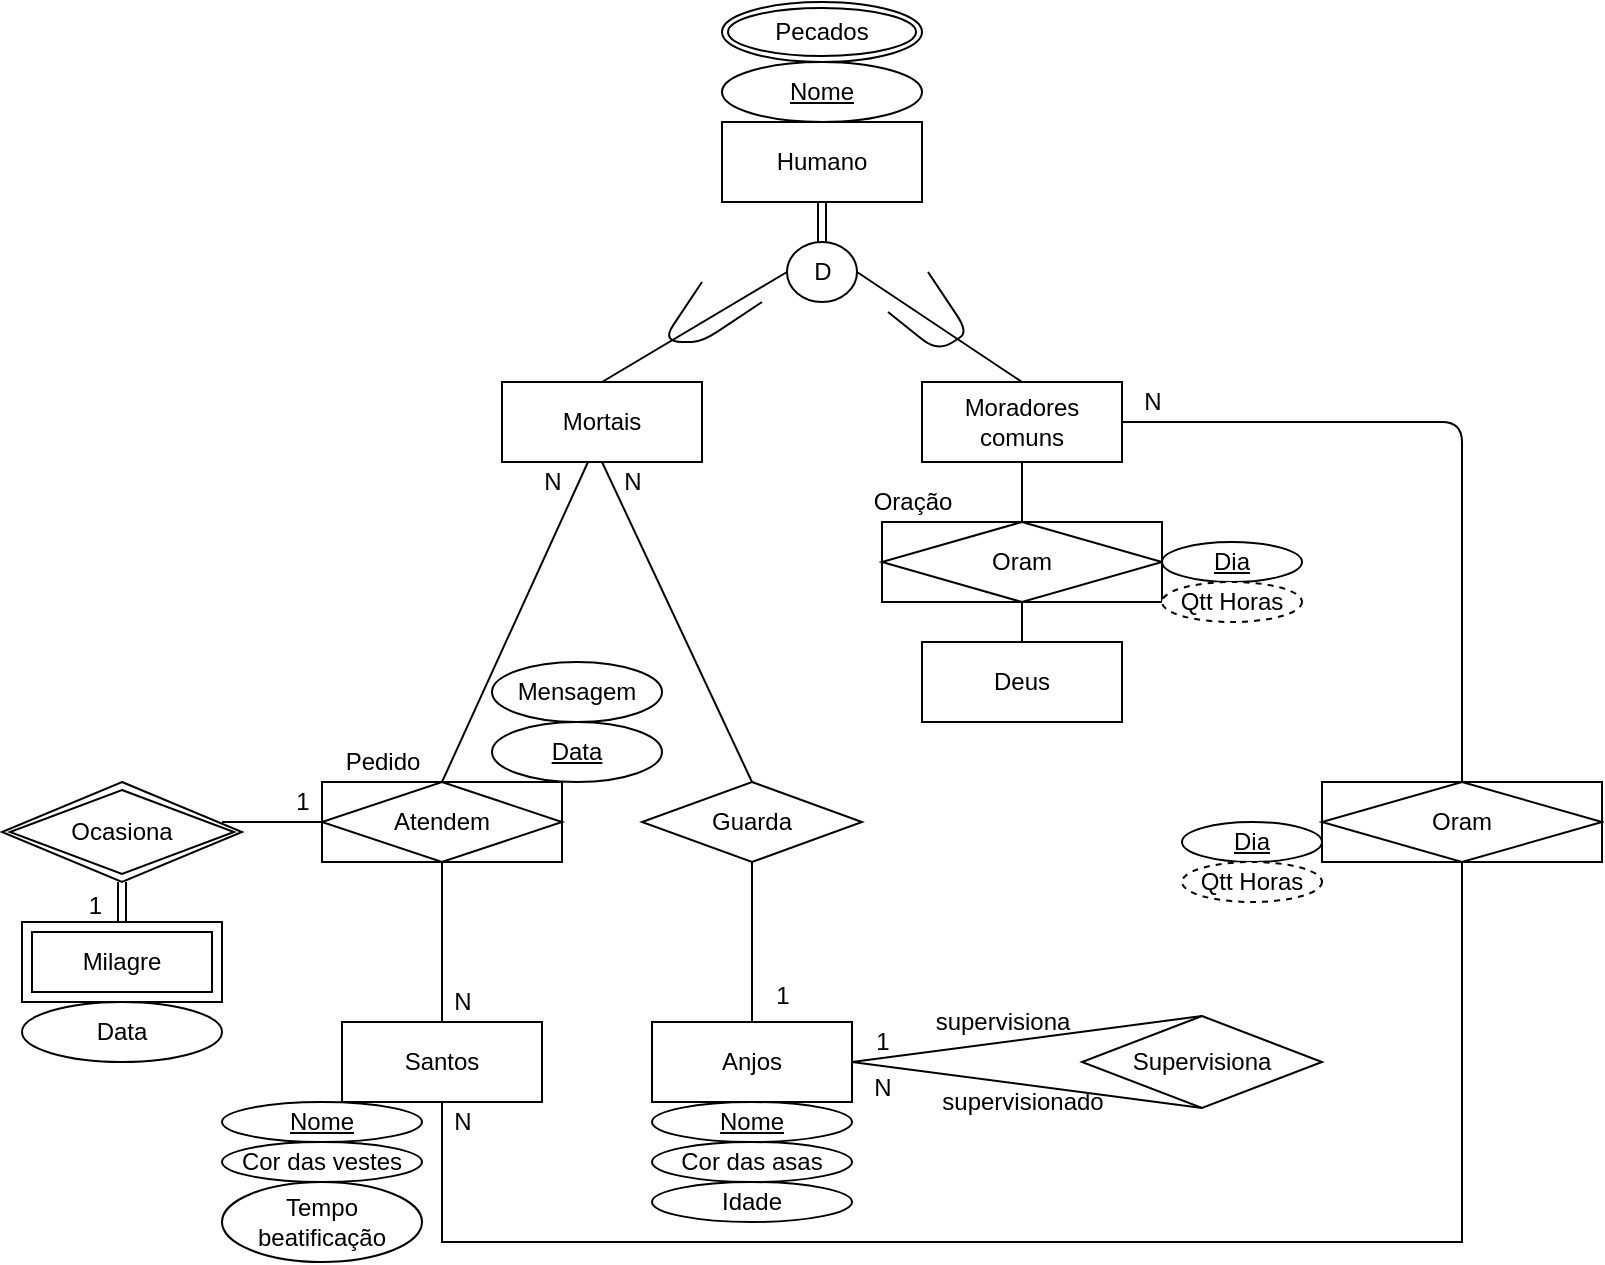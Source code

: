 <mxfile version="12.9.3" type="device"><diagram id="__dJoZoZTwsteMETgoEQ" name="Page-1"><mxGraphModel dx="918" dy="679" grid="1" gridSize="10" guides="1" tooltips="1" connect="1" arrows="1" fold="1" page="1" pageScale="1" pageWidth="850" pageHeight="1100" math="0" shadow="0"><root><mxCell id="0"/><mxCell id="1" parent="0"/><mxCell id="htMgefqrQpTLNHO8QZ-n-4" value="&lt;div&gt;Moradores&lt;/div&gt;comuns" style="whiteSpace=wrap;html=1;align=center;" parent="1" vertex="1"><mxGeometry x="470" y="440" width="100" height="40" as="geometry"/></mxCell><mxCell id="htMgefqrQpTLNHO8QZ-n-6" value="Anjos" style="whiteSpace=wrap;html=1;align=center;" parent="1" vertex="1"><mxGeometry x="335" y="760" width="100" height="40" as="geometry"/></mxCell><mxCell id="htMgefqrQpTLNHO8QZ-n-7" value="Santos" style="whiteSpace=wrap;html=1;align=center;" parent="1" vertex="1"><mxGeometry x="180" y="760" width="100" height="40" as="geometry"/></mxCell><mxCell id="htMgefqrQpTLNHO8QZ-n-8" value="Deus" style="whiteSpace=wrap;html=1;align=center;" parent="1" vertex="1"><mxGeometry x="470" y="570" width="100" height="40" as="geometry"/></mxCell><mxCell id="htMgefqrQpTLNHO8QZ-n-9" value="Mortais" style="whiteSpace=wrap;html=1;align=center;" parent="1" vertex="1"><mxGeometry x="260" y="440" width="100" height="40" as="geometry"/></mxCell><mxCell id="htMgefqrQpTLNHO8QZ-n-10" value="Guarda" style="shape=rhombus;perimeter=rhombusPerimeter;whiteSpace=wrap;html=1;align=center;" parent="1" vertex="1"><mxGeometry x="330" y="640" width="110" height="40" as="geometry"/></mxCell><mxCell id="htMgefqrQpTLNHO8QZ-n-11" value="" style="endArrow=none;html=1;rounded=0;entryX=0.5;entryY=1;entryDx=0;entryDy=0;exitX=0.5;exitY=0;exitDx=0;exitDy=0;" parent="1" source="htMgefqrQpTLNHO8QZ-n-6" target="htMgefqrQpTLNHO8QZ-n-10" edge="1"><mxGeometry relative="1" as="geometry"><mxPoint x="370" y="400" as="sourcePoint"/><mxPoint x="530" y="400" as="targetPoint"/></mxGeometry></mxCell><mxCell id="htMgefqrQpTLNHO8QZ-n-12" value="" style="endArrow=none;html=1;rounded=0;exitX=0.5;exitY=0;exitDx=0;exitDy=0;" parent="1" source="htMgefqrQpTLNHO8QZ-n-10" edge="1"><mxGeometry relative="1" as="geometry"><mxPoint x="370" y="400" as="sourcePoint"/><mxPoint x="310" y="480" as="targetPoint"/></mxGeometry></mxCell><mxCell id="htMgefqrQpTLNHO8QZ-n-16" value="Supervisiona" style="shape=rhombus;perimeter=rhombusPerimeter;whiteSpace=wrap;html=1;align=center;" parent="1" vertex="1"><mxGeometry x="550" y="757" width="120" height="46" as="geometry"/></mxCell><mxCell id="htMgefqrQpTLNHO8QZ-n-17" value="" style="endArrow=none;html=1;rounded=0;exitX=1;exitY=0.5;exitDx=0;exitDy=0;entryX=0.5;entryY=0;entryDx=0;entryDy=0;" parent="1" source="htMgefqrQpTLNHO8QZ-n-6" target="htMgefqrQpTLNHO8QZ-n-16" edge="1"><mxGeometry relative="1" as="geometry"><mxPoint x="410" y="500" as="sourcePoint"/><mxPoint x="470" y="440" as="targetPoint"/></mxGeometry></mxCell><mxCell id="htMgefqrQpTLNHO8QZ-n-19" value="" style="endArrow=none;html=1;rounded=0;exitX=1;exitY=0.5;exitDx=0;exitDy=0;entryX=0.5;entryY=1;entryDx=0;entryDy=0;" parent="1" source="htMgefqrQpTLNHO8QZ-n-6" target="htMgefqrQpTLNHO8QZ-n-16" edge="1"><mxGeometry relative="1" as="geometry"><mxPoint x="460" y="500" as="sourcePoint"/><mxPoint x="620" y="500" as="targetPoint"/></mxGeometry></mxCell><mxCell id="htMgefqrQpTLNHO8QZ-n-28" value="" style="endArrow=none;html=1;rounded=0;entryX=0.5;entryY=1;entryDx=0;entryDy=0;" parent="1" source="htMgefqrQpTLNHO8QZ-n-7" target="4ce5H3A9ukbtf2WT1lqO-17" edge="1"><mxGeometry relative="1" as="geometry"><mxPoint x="370" y="460" as="sourcePoint"/><mxPoint x="230" y="680" as="targetPoint"/></mxGeometry></mxCell><mxCell id="htMgefqrQpTLNHO8QZ-n-29" value="" style="endArrow=none;html=1;rounded=0;entryX=0.43;entryY=1;entryDx=0;entryDy=0;entryPerimeter=0;exitX=0.5;exitY=0;exitDx=0;exitDy=0;" parent="1" source="4ce5H3A9ukbtf2WT1lqO-17" target="htMgefqrQpTLNHO8QZ-n-9" edge="1"><mxGeometry relative="1" as="geometry"><mxPoint x="230" y="640" as="sourcePoint"/><mxPoint x="530" y="460" as="targetPoint"/></mxGeometry></mxCell><mxCell id="4ce5H3A9ukbtf2WT1lqO-2" value="&lt;div&gt;Humano&lt;/div&gt;" style="whiteSpace=wrap;html=1;align=center;" parent="1" vertex="1"><mxGeometry x="370" y="310" width="100" height="40" as="geometry"/></mxCell><mxCell id="4ce5H3A9ukbtf2WT1lqO-8" value="" style="endArrow=none;html=1;rounded=0;exitX=0.5;exitY=0;exitDx=0;exitDy=0;entryX=0;entryY=0.5;entryDx=0;entryDy=0;" parent="1" source="htMgefqrQpTLNHO8QZ-n-9" target="I-M5_pJ7gM2anohO_2uS-2" edge="1"><mxGeometry relative="1" as="geometry"><mxPoint x="420" y="600" as="sourcePoint"/><mxPoint x="400" y="370" as="targetPoint"/></mxGeometry></mxCell><mxCell id="4ce5H3A9ukbtf2WT1lqO-9" value="" style="endArrow=none;html=1;rounded=0;exitX=0.5;exitY=0;exitDx=0;exitDy=0;entryX=1;entryY=0.5;entryDx=0;entryDy=0;" parent="1" source="htMgefqrQpTLNHO8QZ-n-4" target="I-M5_pJ7gM2anohO_2uS-2" edge="1"><mxGeometry relative="1" as="geometry"><mxPoint x="420" y="600" as="sourcePoint"/><mxPoint x="440" y="370" as="targetPoint"/></mxGeometry></mxCell><mxCell id="4ce5H3A9ukbtf2WT1lqO-11" value="1" style="text;html=1;align=center;verticalAlign=middle;resizable=0;points=[];autosize=1;" parent="1" vertex="1"><mxGeometry x="390" y="737" width="20" height="20" as="geometry"/></mxCell><mxCell id="4ce5H3A9ukbtf2WT1lqO-12" value="N" style="text;html=1;align=center;verticalAlign=middle;resizable=0;points=[];autosize=1;" parent="1" vertex="1"><mxGeometry x="310" y="480" width="30" height="20" as="geometry"/></mxCell><mxCell id="4ce5H3A9ukbtf2WT1lqO-13" value="1" style="text;html=1;align=center;verticalAlign=middle;resizable=0;points=[];autosize=1;" parent="1" vertex="1"><mxGeometry x="440" y="760" width="20" height="20" as="geometry"/></mxCell><mxCell id="4ce5H3A9ukbtf2WT1lqO-14" value="N" style="text;html=1;align=center;verticalAlign=middle;resizable=0;points=[];autosize=1;" parent="1" vertex="1"><mxGeometry x="435" y="783" width="30" height="20" as="geometry"/></mxCell><mxCell id="4ce5H3A9ukbtf2WT1lqO-15" value="supervisiona" style="text;html=1;align=center;verticalAlign=middle;resizable=0;points=[];autosize=1;" parent="1" vertex="1"><mxGeometry x="465" y="750" width="90" height="20" as="geometry"/></mxCell><mxCell id="4ce5H3A9ukbtf2WT1lqO-16" value="supervisionado" style="text;html=1;align=center;verticalAlign=middle;resizable=0;points=[];autosize=1;" parent="1" vertex="1"><mxGeometry x="465" y="790" width="110" height="20" as="geometry"/></mxCell><mxCell id="4ce5H3A9ukbtf2WT1lqO-17" value="Atendem" style="shape=associativeEntity;whiteSpace=wrap;html=1;align=center;" parent="1" vertex="1"><mxGeometry x="170" y="640" width="120" height="40" as="geometry"/></mxCell><mxCell id="4ce5H3A9ukbtf2WT1lqO-18" value="Pedido" style="text;html=1;align=center;verticalAlign=middle;resizable=0;points=[];autosize=1;" parent="1" vertex="1"><mxGeometry x="170" y="620" width="60" height="20" as="geometry"/></mxCell><mxCell id="4ce5H3A9ukbtf2WT1lqO-25" value="" style="endArrow=none;html=1;rounded=0;exitX=1;exitY=0.5;exitDx=0;exitDy=0;entryX=0;entryY=0.5;entryDx=0;entryDy=0;" parent="1" target="4ce5H3A9ukbtf2WT1lqO-17" edge="1"><mxGeometry relative="1" as="geometry"><mxPoint x="120" y="660" as="sourcePoint"/><mxPoint x="390" y="580" as="targetPoint"/></mxGeometry></mxCell><mxCell id="4ce5H3A9ukbtf2WT1lqO-29" value="Oram" style="shape=associativeEntity;whiteSpace=wrap;html=1;align=center;" parent="1" vertex="1"><mxGeometry x="450" y="510" width="140" height="40" as="geometry"/></mxCell><mxCell id="4ce5H3A9ukbtf2WT1lqO-30" value="Oração" style="text;html=1;align=center;verticalAlign=middle;resizable=0;points=[];autosize=1;" parent="1" vertex="1"><mxGeometry x="435" y="490" width="60" height="20" as="geometry"/></mxCell><mxCell id="4ce5H3A9ukbtf2WT1lqO-31" value="" style="endArrow=none;html=1;rounded=0;exitX=0.5;exitY=1;exitDx=0;exitDy=0;entryX=0.5;entryY=0;entryDx=0;entryDy=0;" parent="1" source="htMgefqrQpTLNHO8QZ-n-4" target="4ce5H3A9ukbtf2WT1lqO-29" edge="1"><mxGeometry relative="1" as="geometry"><mxPoint x="710" y="520" as="sourcePoint"/><mxPoint x="870" y="520" as="targetPoint"/></mxGeometry></mxCell><mxCell id="4ce5H3A9ukbtf2WT1lqO-32" value="" style="endArrow=none;html=1;rounded=0;entryX=0.5;entryY=1;entryDx=0;entryDy=0;exitX=0.5;exitY=0;exitDx=0;exitDy=0;" parent="1" source="htMgefqrQpTLNHO8QZ-n-8" target="4ce5H3A9ukbtf2WT1lqO-29" edge="1"><mxGeometry relative="1" as="geometry"><mxPoint x="200" y="630" as="sourcePoint"/><mxPoint x="360" y="630" as="targetPoint"/></mxGeometry></mxCell><mxCell id="4ce5H3A9ukbtf2WT1lqO-33" value="Oram" style="shape=associativeEntity;whiteSpace=wrap;html=1;align=center;" parent="1" vertex="1"><mxGeometry x="670" y="640" width="140" height="40" as="geometry"/></mxCell><mxCell id="4ce5H3A9ukbtf2WT1lqO-34" value="" style="endArrow=none;html=1;entryX=1;entryY=0.5;entryDx=0;entryDy=0;exitX=0.5;exitY=0;exitDx=0;exitDy=0;" parent="1" source="4ce5H3A9ukbtf2WT1lqO-33" target="htMgefqrQpTLNHO8QZ-n-4" edge="1"><mxGeometry width="50" height="50" relative="1" as="geometry"><mxPoint x="250" y="650" as="sourcePoint"/><mxPoint x="300" y="600" as="targetPoint"/><Array as="points"><mxPoint x="740" y="460"/></Array></mxGeometry></mxCell><mxCell id="4ce5H3A9ukbtf2WT1lqO-35" value="" style="endArrow=none;html=1;rounded=0;entryX=0.5;entryY=1;entryDx=0;entryDy=0;exitX=0.5;exitY=1;exitDx=0;exitDy=0;" parent="1" source="htMgefqrQpTLNHO8QZ-n-7" target="4ce5H3A9ukbtf2WT1lqO-33" edge="1"><mxGeometry relative="1" as="geometry"><mxPoint x="200" y="630" as="sourcePoint"/><mxPoint x="360" y="630" as="targetPoint"/><Array as="points"><mxPoint x="230" y="870"/><mxPoint x="740" y="870"/></Array></mxGeometry></mxCell><mxCell id="4ce5H3A9ukbtf2WT1lqO-36" value="Dia" style="ellipse;whiteSpace=wrap;html=1;align=center;fontStyle=4;" parent="1" vertex="1"><mxGeometry x="590" y="520" width="70" height="20" as="geometry"/></mxCell><mxCell id="4ce5H3A9ukbtf2WT1lqO-37" value="Qtt Horas" style="ellipse;whiteSpace=wrap;html=1;align=center;dashed=1;" parent="1" vertex="1"><mxGeometry x="590" y="540" width="70" height="20" as="geometry"/></mxCell><mxCell id="4ce5H3A9ukbtf2WT1lqO-38" value="Dia" style="ellipse;whiteSpace=wrap;html=1;align=center;fontStyle=4;" parent="1" vertex="1"><mxGeometry x="600" y="660" width="70" height="20" as="geometry"/></mxCell><mxCell id="4ce5H3A9ukbtf2WT1lqO-39" value="Qtt Horas" style="ellipse;whiteSpace=wrap;html=1;align=center;dashed=1;" parent="1" vertex="1"><mxGeometry x="600" y="680" width="70" height="20" as="geometry"/></mxCell><mxCell id="4ce5H3A9ukbtf2WT1lqO-41" value="Pecados" style="ellipse;shape=doubleEllipse;margin=3;whiteSpace=wrap;html=1;align=center;" parent="1" vertex="1"><mxGeometry x="370" y="250" width="100" height="30" as="geometry"/></mxCell><mxCell id="4ce5H3A9ukbtf2WT1lqO-42" value="Nome" style="ellipse;whiteSpace=wrap;html=1;align=center;fontStyle=4;" parent="1" vertex="1"><mxGeometry x="370" y="280" width="100" height="30" as="geometry"/></mxCell><mxCell id="4ce5H3A9ukbtf2WT1lqO-43" value="Nome" style="ellipse;whiteSpace=wrap;html=1;align=center;fontStyle=4;" parent="1" vertex="1"><mxGeometry x="120" y="800" width="100" height="20" as="geometry"/></mxCell><mxCell id="4ce5H3A9ukbtf2WT1lqO-46" value="Milagre" style="shape=ext;margin=3;double=1;whiteSpace=wrap;html=1;align=center;" parent="1" vertex="1"><mxGeometry x="20" y="710" width="100" height="40" as="geometry"/></mxCell><mxCell id="4ce5H3A9ukbtf2WT1lqO-51" value="Data" style="ellipse;whiteSpace=wrap;html=1;align=center;" parent="1" vertex="1"><mxGeometry x="20" y="750" width="100" height="30" as="geometry"/></mxCell><mxCell id="4ce5H3A9ukbtf2WT1lqO-52" value="Ocasiona" style="shape=rhombus;double=1;perimeter=rhombusPerimeter;whiteSpace=wrap;html=1;align=center;" parent="1" vertex="1"><mxGeometry x="10" y="640" width="120" height="50" as="geometry"/></mxCell><mxCell id="4ce5H3A9ukbtf2WT1lqO-53" value="" style="shape=link;html=1;rounded=0;entryX=0.5;entryY=0;entryDx=0;entryDy=0;exitX=0.5;exitY=1;exitDx=0;exitDy=0;" parent="1" source="4ce5H3A9ukbtf2WT1lqO-52" target="4ce5H3A9ukbtf2WT1lqO-46" edge="1"><mxGeometry relative="1" as="geometry"><mxPoint x="150" y="610" as="sourcePoint"/><mxPoint x="310" y="610" as="targetPoint"/></mxGeometry></mxCell><mxCell id="4ce5H3A9ukbtf2WT1lqO-54" value="1" style="resizable=0;html=1;align=right;verticalAlign=bottom;" parent="4ce5H3A9ukbtf2WT1lqO-53" connectable="0" vertex="1"><mxGeometry x="1" relative="1" as="geometry"><mxPoint x="-10" as="offset"/></mxGeometry></mxCell><mxCell id="4ce5H3A9ukbtf2WT1lqO-55" value="1" style="text;html=1;align=center;verticalAlign=middle;resizable=0;points=[];autosize=1;" parent="1" vertex="1"><mxGeometry x="150" y="640" width="20" height="20" as="geometry"/></mxCell><mxCell id="4ce5H3A9ukbtf2WT1lqO-56" value="Nome" style="ellipse;whiteSpace=wrap;html=1;align=center;fontStyle=4;" parent="1" vertex="1"><mxGeometry x="335" y="800" width="100" height="20" as="geometry"/></mxCell><mxCell id="4ce5H3A9ukbtf2WT1lqO-57" value="Cor das asas" style="ellipse;whiteSpace=wrap;html=1;align=center;" parent="1" vertex="1"><mxGeometry x="335" y="820" width="100" height="20" as="geometry"/></mxCell><mxCell id="4ce5H3A9ukbtf2WT1lqO-58" value="Idade" style="ellipse;whiteSpace=wrap;html=1;align=center;" parent="1" vertex="1"><mxGeometry x="335" y="840" width="100" height="20" as="geometry"/></mxCell><mxCell id="4ce5H3A9ukbtf2WT1lqO-59" value="Cor das vestes" style="ellipse;whiteSpace=wrap;html=1;align=center;" parent="1" vertex="1"><mxGeometry x="120" y="820" width="100" height="20" as="geometry"/></mxCell><mxCell id="4ce5H3A9ukbtf2WT1lqO-60" value="Tempo beatificação" style="ellipse;whiteSpace=wrap;html=1;align=center;" parent="1" vertex="1"><mxGeometry x="120" y="840" width="100" height="40" as="geometry"/></mxCell><mxCell id="4ce5H3A9ukbtf2WT1lqO-61" value="N" style="text;html=1;align=center;verticalAlign=middle;resizable=0;points=[];autosize=1;" parent="1" vertex="1"><mxGeometry x="270" y="480" width="30" height="20" as="geometry"/></mxCell><mxCell id="4ce5H3A9ukbtf2WT1lqO-62" value="N" style="text;html=1;align=center;verticalAlign=middle;resizable=0;points=[];autosize=1;" parent="1" vertex="1"><mxGeometry x="225" y="740" width="30" height="20" as="geometry"/></mxCell><mxCell id="4ce5H3A9ukbtf2WT1lqO-63" value="N" style="text;html=1;align=center;verticalAlign=middle;resizable=0;points=[];autosize=1;" parent="1" vertex="1"><mxGeometry x="225" y="800" width="30" height="20" as="geometry"/></mxCell><mxCell id="4ce5H3A9ukbtf2WT1lqO-64" value="N" style="text;html=1;align=center;verticalAlign=middle;resizable=0;points=[];autosize=1;" parent="1" vertex="1"><mxGeometry x="570" y="440" width="30" height="20" as="geometry"/></mxCell><mxCell id="4ce5H3A9ukbtf2WT1lqO-66" value="" style="endArrow=none;html=1;" parent="1" edge="1"><mxGeometry width="50" height="50" relative="1" as="geometry"><mxPoint x="360" y="390" as="sourcePoint"/><mxPoint x="390" y="400" as="targetPoint"/><Array as="points"><mxPoint x="340" y="420"/><mxPoint x="360" y="420"/></Array></mxGeometry></mxCell><mxCell id="4ce5H3A9ukbtf2WT1lqO-68" value="" style="endArrow=none;html=1;" parent="1" edge="1"><mxGeometry width="50" height="50" relative="1" as="geometry"><mxPoint x="453" y="405" as="sourcePoint"/><mxPoint x="473" y="385" as="targetPoint"/><Array as="points"><mxPoint x="478" y="425"/><mxPoint x="493" y="415"/></Array></mxGeometry></mxCell><mxCell id="I-M5_pJ7gM2anohO_2uS-2" value="D" style="ellipse;whiteSpace=wrap;html=1;" parent="1" vertex="1"><mxGeometry x="402.5" y="370" width="35" height="30" as="geometry"/></mxCell><mxCell id="I-M5_pJ7gM2anohO_2uS-5" value="" style="shape=link;html=1;exitX=0.5;exitY=0;exitDx=0;exitDy=0;entryX=0.5;entryY=1;entryDx=0;entryDy=0;" parent="1" source="I-M5_pJ7gM2anohO_2uS-2" target="4ce5H3A9ukbtf2WT1lqO-2" edge="1"><mxGeometry width="50" height="50" relative="1" as="geometry"><mxPoint x="240" y="330" as="sourcePoint"/><mxPoint x="290" y="280" as="targetPoint"/></mxGeometry></mxCell><mxCell id="x8s_DsC8VXOxRYxBQxac-1" value="Data" style="ellipse;whiteSpace=wrap;html=1;align=center;fontStyle=4;" vertex="1" parent="1"><mxGeometry x="255" y="610" width="85" height="30" as="geometry"/></mxCell><mxCell id="x8s_DsC8VXOxRYxBQxac-2" value="Mensagem" style="ellipse;whiteSpace=wrap;html=1;align=center;" vertex="1" parent="1"><mxGeometry x="255" y="580" width="85" height="30" as="geometry"/></mxCell></root></mxGraphModel></diagram></mxfile>